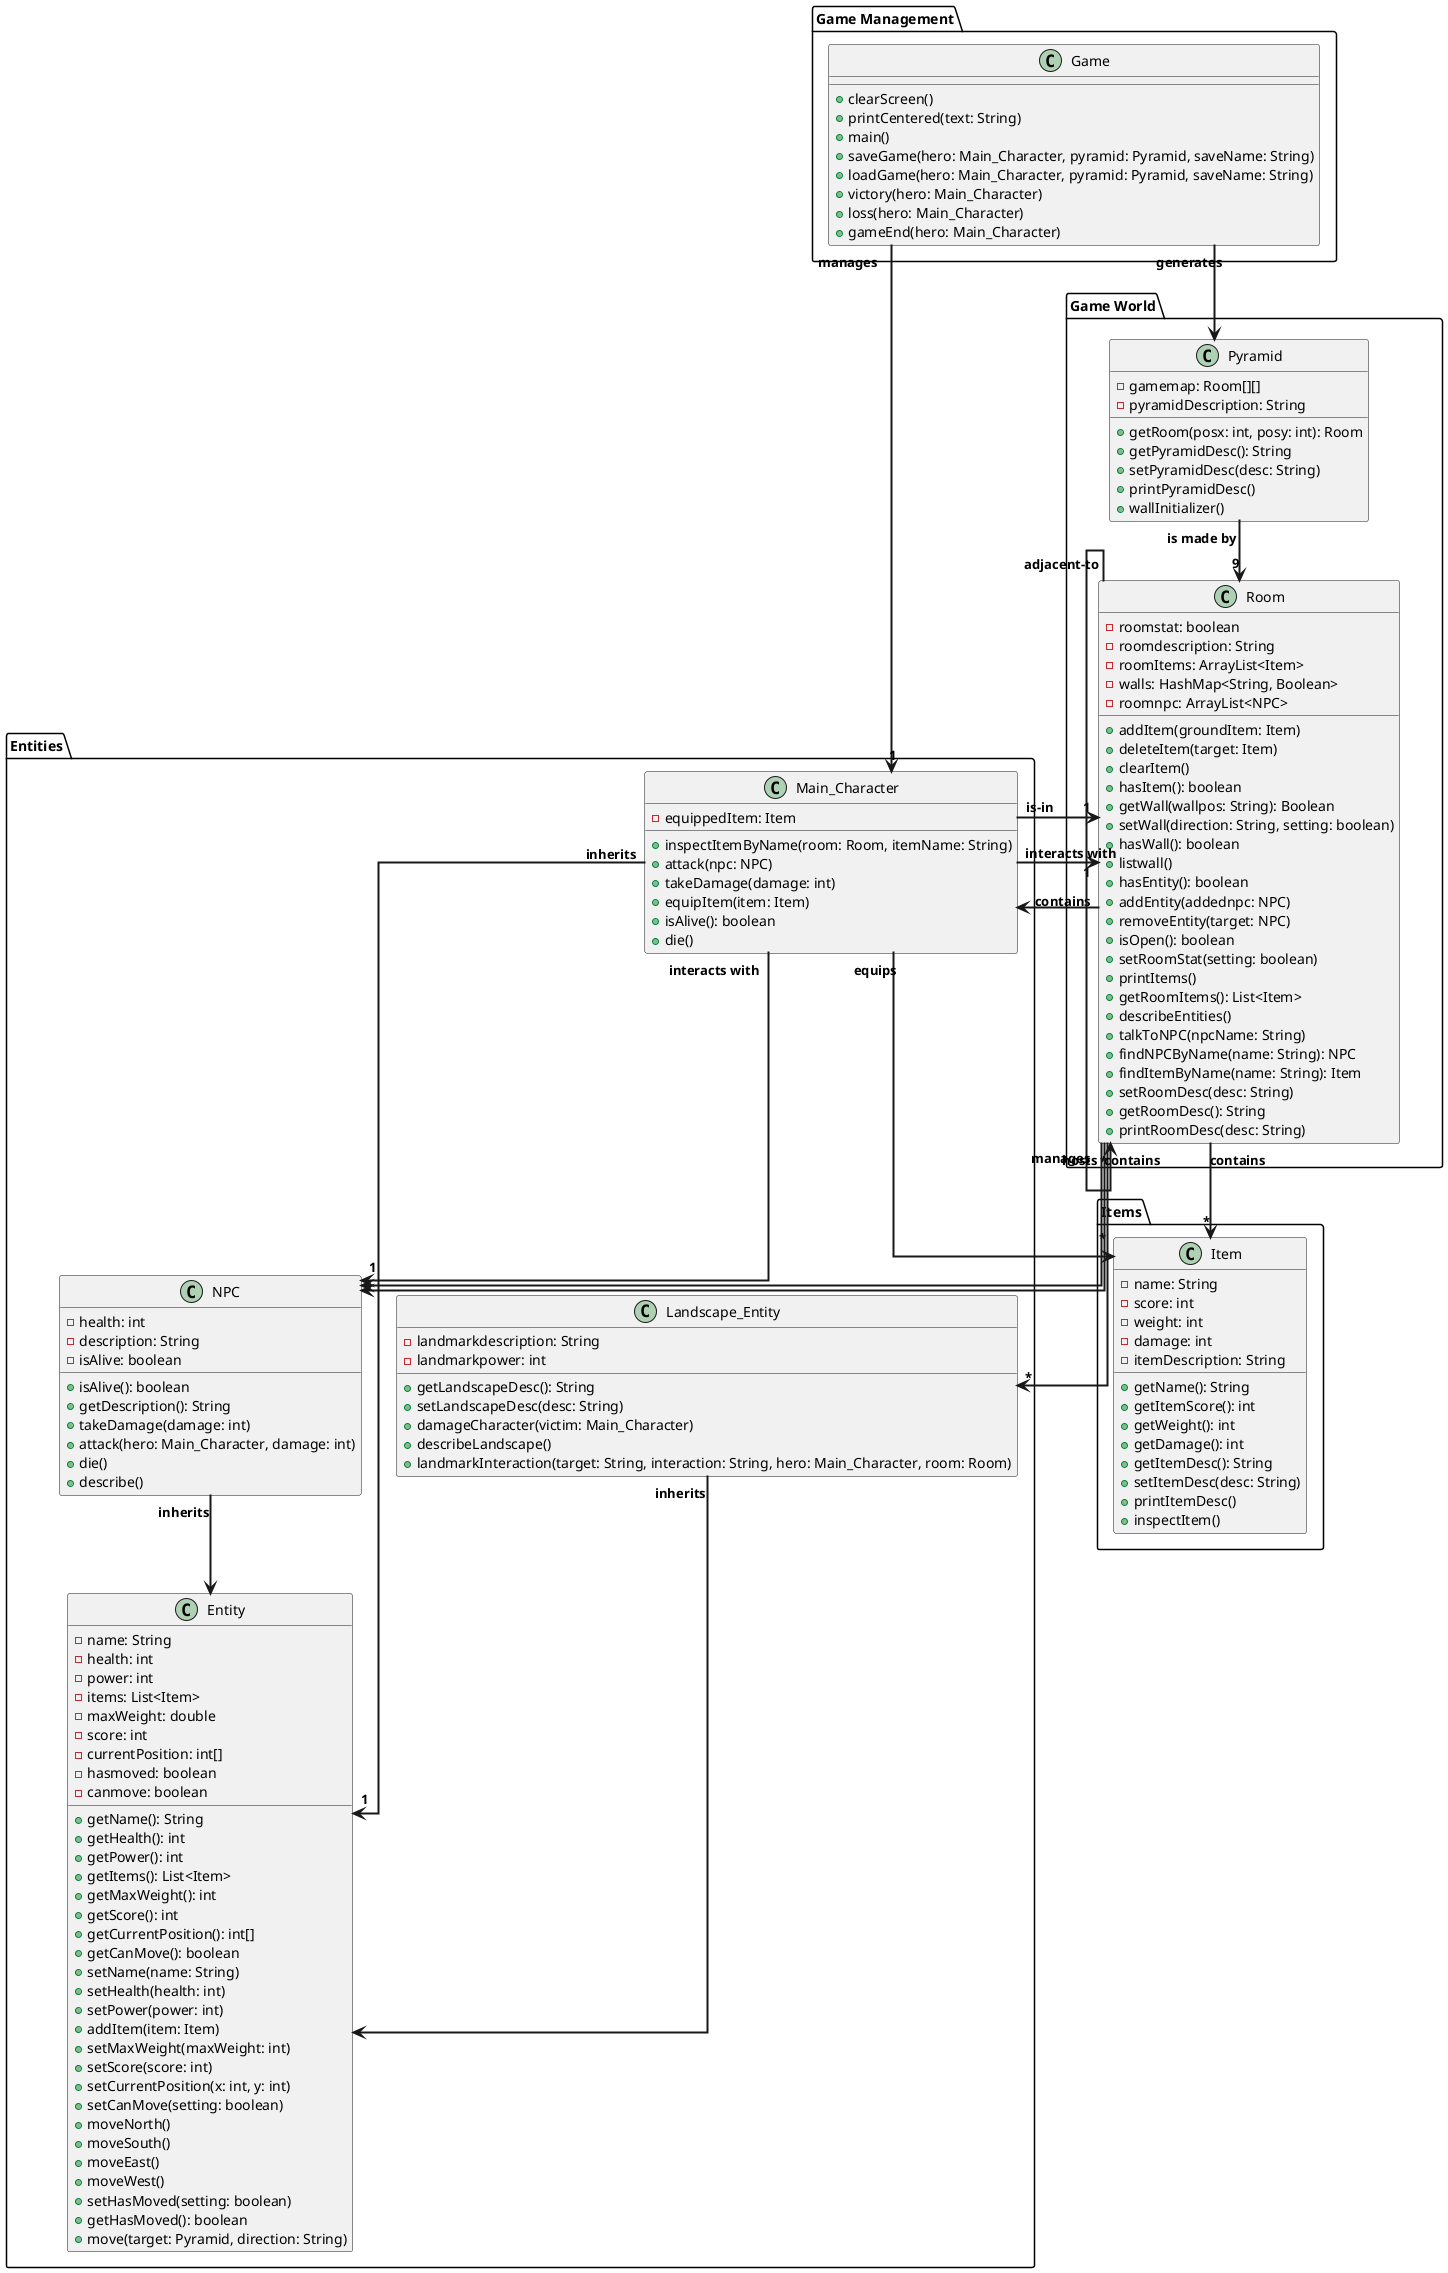 @startuml
skinparam linetype ortho

skinparam Arrow {
  Thickness 2
  FontStyle Bold
}

package "Game Management" {
  class Game {
      + clearScreen()
      + printCentered(text: String)
      + main()
      + saveGame(hero: Main_Character, pyramid: Pyramid, saveName: String)
      + loadGame(hero: Main_Character, pyramid: Pyramid, saveName: String)
      + victory(hero: Main_Character)
      + loss(hero: Main_Character)
      + gameEnd(hero: Main_Character)
  }
}
package "Game World" {
  class Pyramid {
      - gamemap: Room[][]
      - pyramidDescription: String
      + getRoom(posx: int, posy: int): Room
      + getPyramidDesc(): String
      + setPyramidDesc(desc: String)
      + printPyramidDesc()
      + wallInitializer()
  }
  class Room {
      - roomstat: boolean
      - roomdescription: String
      - roomItems: ArrayList<Item>
      - walls: HashMap<String, Boolean>
      - roomnpc: ArrayList<NPC>
      + addItem(groundItem: Item)
      + deleteItem(target: Item)
      + clearItem()
      + hasItem(): boolean
      + getWall(wallpos: String): Boolean
      + setWall(direction: String, setting: boolean)
      + hasWall(): boolean
      + listwall()
      + hasEntity(): boolean
      + addEntity(addednpc: NPC)
      + removeEntity(target: NPC)
      + isOpen(): boolean
      + setRoomStat(setting: boolean)
      + printItems()
      + getRoomItems(): List<Item>
      + describeEntities()
      + talkToNPC(npcName: String)
      + findNPCByName(name: String): NPC
      + findItemByName(name: String): Item
      + setRoomDesc(desc: String)
      + getRoomDesc(): String
      + printRoomDesc(desc: String)
  }
}
package "Entities" {
  class Entity {
      - name: String
      - health: int
      - power: int
      - items: List<Item>
      - maxWeight: double
      - score: int
      - currentPosition: int[]
      - hasmoved: boolean
      - canmove: boolean
      + getName(): String
      + getHealth(): int
      + getPower(): int
      + getItems(): List<Item>
      + getMaxWeight(): int
      + getScore(): int
      + getCurrentPosition(): int[]
      + getCanMove(): boolean
      + setName(name: String)
      + setHealth(health: int)
      + setPower(power: int)
      + addItem(item: Item)
      + setMaxWeight(maxWeight: int)
      + setScore(score: int)
      + setCurrentPosition(x: int, y: int)
      + setCanMove(setting: boolean)
      + moveNorth()
      + moveSouth()
      + moveEast()
      + moveWest()
      + setHasMoved(setting: boolean)
      + getHasMoved(): boolean
      + move(target: Pyramid, direction: String)
  }
  class Main_Character {
      - equippedItem: Item
      + inspectItemByName(room: Room, itemName: String)
      + attack(npc: NPC)
      + takeDamage(damage: int)
      + equipItem(item: Item)
      + isAlive(): boolean
      + die()
  }

  class NPC {
      - health: int
      - description: String
      - isAlive: boolean
      + isAlive(): boolean
      + getDescription(): String
      + takeDamage(damage: int)
      + attack(hero: Main_Character, damage: int)
      + die()
      + describe()
  }
  
  class Landscape_Entity {
    - landmarkdescription: String
    - landmarkpower: int
    + getLandscapeDesc(): String
    + setLandscapeDesc(desc: String)
    + damageCharacter(victim: Main_Character)
    + describeLandscape()
    + landmarkInteraction(target: String, interaction: String, hero: Main_Character, room: Room)
  }
}



package "Items" {
  class Item {
      - name: String
      - score: int
      - weight: int
      - damage: int
      - itemDescription: String
      + getName(): String
      + getItemScore(): int
      + getWeight(): int
      + getDamage(): int
      + getItemDesc(): String
      + setItemDesc(desc: String)
      + printItemDesc()
      + inspectItem()
  }
}


Game "manages" --> "1" Main_Character
Game "generates" --> Pyramid
Pyramid "is made by" --> "9" Room
Main_Character "inherits" --> "1" Entity
Main_Character "is-in" --> "1" Room
Main_Character "equips" --> "*" Item 
Main_Character "interacts with" --> "1" Room
Main_Character "interacts with" --> "1" NPC
NPC "inherits" --> Entity
Landscape_Entity "inherits" --> Entity
Room "contains" --> "*" Landscape_Entity
Room "adjacent-to" --> "*" Room 
Room "contains" --> "*" Item 
Room "hosts" --> NPC 
Room "contains" --> Main_Character
Room "manages" --> NPC

Game -[hidden]right- "Game World"
Main_Character -[hidden]right- Pyramid

@enduml
